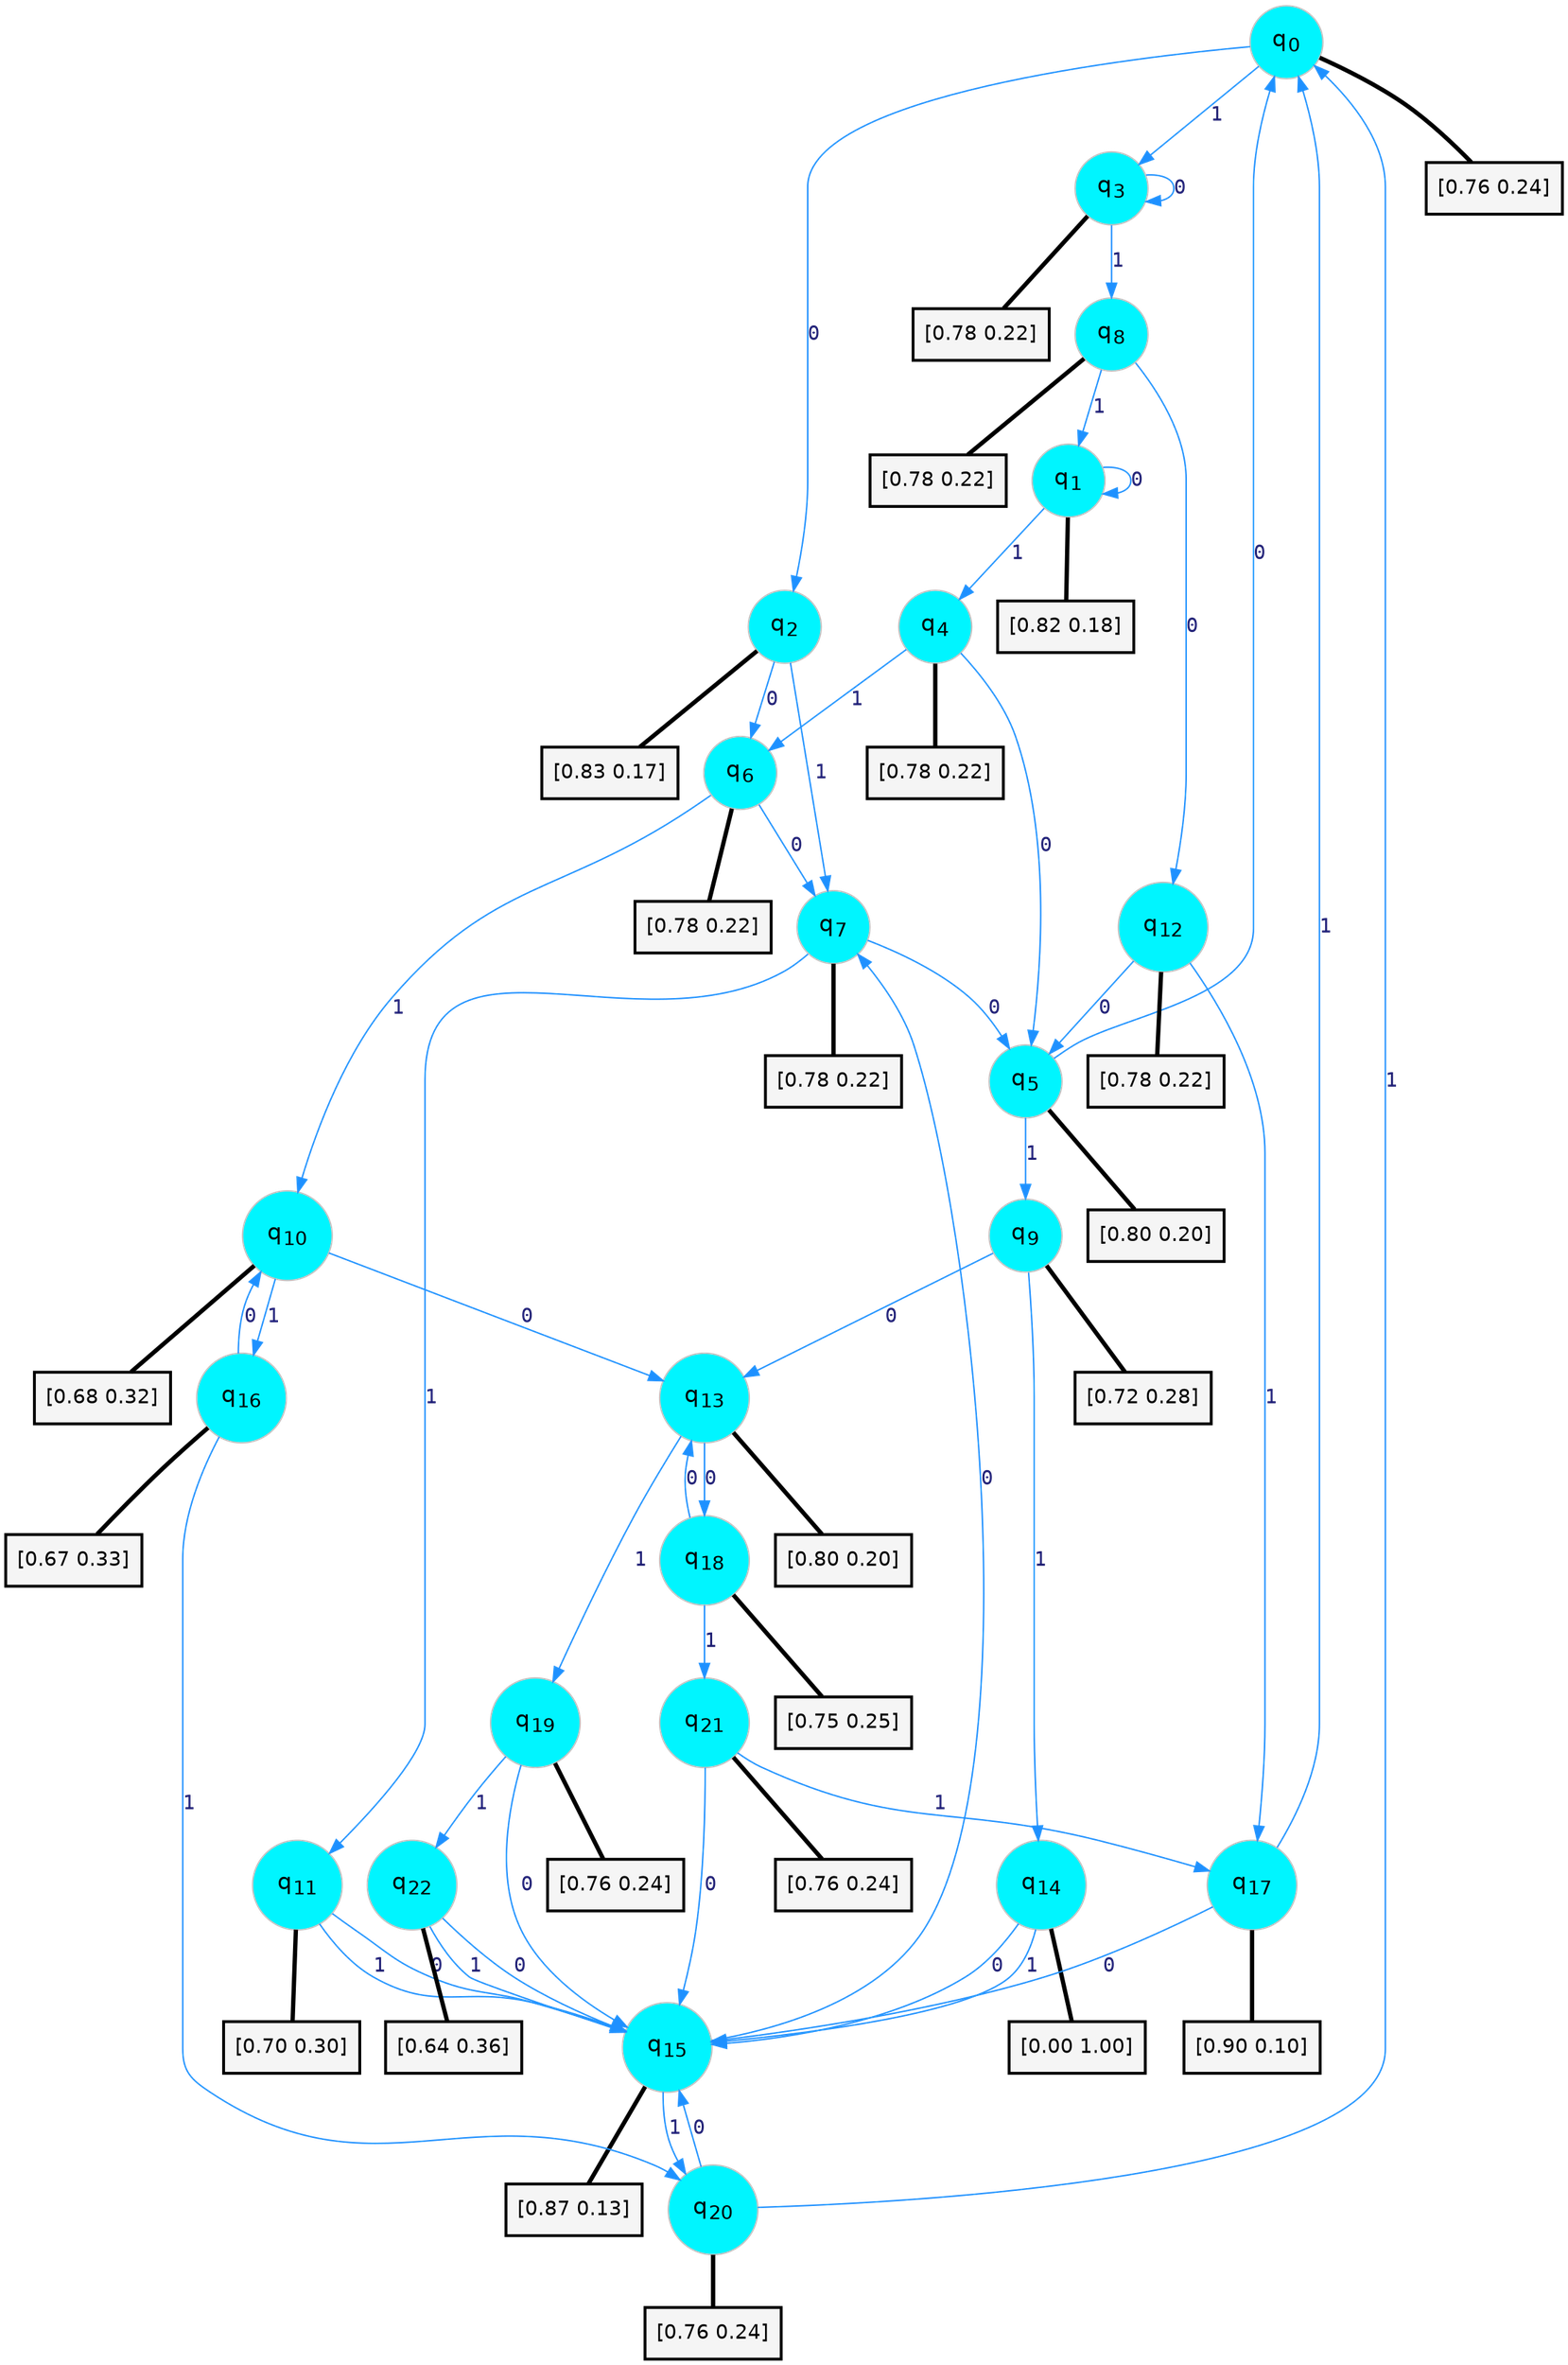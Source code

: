 digraph G {
graph [
bgcolor=transparent, dpi=300, rankdir=TD, size="40,25"];
node [
color=gray, fillcolor=turquoise1, fontcolor=black, fontname=Helvetica, fontsize=16, fontweight=bold, shape=circle, style=filled];
edge [
arrowsize=1, color=dodgerblue1, fontcolor=midnightblue, fontname=courier, fontweight=bold, penwidth=1, style=solid, weight=20];
0[label=<q<SUB>0</SUB>>];
1[label=<q<SUB>1</SUB>>];
2[label=<q<SUB>2</SUB>>];
3[label=<q<SUB>3</SUB>>];
4[label=<q<SUB>4</SUB>>];
5[label=<q<SUB>5</SUB>>];
6[label=<q<SUB>6</SUB>>];
7[label=<q<SUB>7</SUB>>];
8[label=<q<SUB>8</SUB>>];
9[label=<q<SUB>9</SUB>>];
10[label=<q<SUB>10</SUB>>];
11[label=<q<SUB>11</SUB>>];
12[label=<q<SUB>12</SUB>>];
13[label=<q<SUB>13</SUB>>];
14[label=<q<SUB>14</SUB>>];
15[label=<q<SUB>15</SUB>>];
16[label=<q<SUB>16</SUB>>];
17[label=<q<SUB>17</SUB>>];
18[label=<q<SUB>18</SUB>>];
19[label=<q<SUB>19</SUB>>];
20[label=<q<SUB>20</SUB>>];
21[label=<q<SUB>21</SUB>>];
22[label=<q<SUB>22</SUB>>];
23[label="[0.76 0.24]", shape=box,fontcolor=black, fontname=Helvetica, fontsize=14, penwidth=2, fillcolor=whitesmoke,color=black];
24[label="[0.82 0.18]", shape=box,fontcolor=black, fontname=Helvetica, fontsize=14, penwidth=2, fillcolor=whitesmoke,color=black];
25[label="[0.83 0.17]", shape=box,fontcolor=black, fontname=Helvetica, fontsize=14, penwidth=2, fillcolor=whitesmoke,color=black];
26[label="[0.78 0.22]", shape=box,fontcolor=black, fontname=Helvetica, fontsize=14, penwidth=2, fillcolor=whitesmoke,color=black];
27[label="[0.78 0.22]", shape=box,fontcolor=black, fontname=Helvetica, fontsize=14, penwidth=2, fillcolor=whitesmoke,color=black];
28[label="[0.80 0.20]", shape=box,fontcolor=black, fontname=Helvetica, fontsize=14, penwidth=2, fillcolor=whitesmoke,color=black];
29[label="[0.78 0.22]", shape=box,fontcolor=black, fontname=Helvetica, fontsize=14, penwidth=2, fillcolor=whitesmoke,color=black];
30[label="[0.78 0.22]", shape=box,fontcolor=black, fontname=Helvetica, fontsize=14, penwidth=2, fillcolor=whitesmoke,color=black];
31[label="[0.78 0.22]", shape=box,fontcolor=black, fontname=Helvetica, fontsize=14, penwidth=2, fillcolor=whitesmoke,color=black];
32[label="[0.72 0.28]", shape=box,fontcolor=black, fontname=Helvetica, fontsize=14, penwidth=2, fillcolor=whitesmoke,color=black];
33[label="[0.68 0.32]", shape=box,fontcolor=black, fontname=Helvetica, fontsize=14, penwidth=2, fillcolor=whitesmoke,color=black];
34[label="[0.70 0.30]", shape=box,fontcolor=black, fontname=Helvetica, fontsize=14, penwidth=2, fillcolor=whitesmoke,color=black];
35[label="[0.78 0.22]", shape=box,fontcolor=black, fontname=Helvetica, fontsize=14, penwidth=2, fillcolor=whitesmoke,color=black];
36[label="[0.80 0.20]", shape=box,fontcolor=black, fontname=Helvetica, fontsize=14, penwidth=2, fillcolor=whitesmoke,color=black];
37[label="[0.00 1.00]", shape=box,fontcolor=black, fontname=Helvetica, fontsize=14, penwidth=2, fillcolor=whitesmoke,color=black];
38[label="[0.87 0.13]", shape=box,fontcolor=black, fontname=Helvetica, fontsize=14, penwidth=2, fillcolor=whitesmoke,color=black];
39[label="[0.67 0.33]", shape=box,fontcolor=black, fontname=Helvetica, fontsize=14, penwidth=2, fillcolor=whitesmoke,color=black];
40[label="[0.90 0.10]", shape=box,fontcolor=black, fontname=Helvetica, fontsize=14, penwidth=2, fillcolor=whitesmoke,color=black];
41[label="[0.75 0.25]", shape=box,fontcolor=black, fontname=Helvetica, fontsize=14, penwidth=2, fillcolor=whitesmoke,color=black];
42[label="[0.76 0.24]", shape=box,fontcolor=black, fontname=Helvetica, fontsize=14, penwidth=2, fillcolor=whitesmoke,color=black];
43[label="[0.76 0.24]", shape=box,fontcolor=black, fontname=Helvetica, fontsize=14, penwidth=2, fillcolor=whitesmoke,color=black];
44[label="[0.76 0.24]", shape=box,fontcolor=black, fontname=Helvetica, fontsize=14, penwidth=2, fillcolor=whitesmoke,color=black];
45[label="[0.64 0.36]", shape=box,fontcolor=black, fontname=Helvetica, fontsize=14, penwidth=2, fillcolor=whitesmoke,color=black];
0->2 [label=0];
0->3 [label=1];
0->23 [arrowhead=none, penwidth=3,color=black];
1->1 [label=0];
1->4 [label=1];
1->24 [arrowhead=none, penwidth=3,color=black];
2->6 [label=0];
2->7 [label=1];
2->25 [arrowhead=none, penwidth=3,color=black];
3->3 [label=0];
3->8 [label=1];
3->26 [arrowhead=none, penwidth=3,color=black];
4->5 [label=0];
4->6 [label=1];
4->27 [arrowhead=none, penwidth=3,color=black];
5->0 [label=0];
5->9 [label=1];
5->28 [arrowhead=none, penwidth=3,color=black];
6->7 [label=0];
6->10 [label=1];
6->29 [arrowhead=none, penwidth=3,color=black];
7->5 [label=0];
7->11 [label=1];
7->30 [arrowhead=none, penwidth=3,color=black];
8->12 [label=0];
8->1 [label=1];
8->31 [arrowhead=none, penwidth=3,color=black];
9->13 [label=0];
9->14 [label=1];
9->32 [arrowhead=none, penwidth=3,color=black];
10->13 [label=0];
10->16 [label=1];
10->33 [arrowhead=none, penwidth=3,color=black];
11->15 [label=0];
11->15 [label=1];
11->34 [arrowhead=none, penwidth=3,color=black];
12->5 [label=0];
12->17 [label=1];
12->35 [arrowhead=none, penwidth=3,color=black];
13->18 [label=0];
13->19 [label=1];
13->36 [arrowhead=none, penwidth=3,color=black];
14->15 [label=0];
14->15 [label=1];
14->37 [arrowhead=none, penwidth=3,color=black];
15->7 [label=0];
15->20 [label=1];
15->38 [arrowhead=none, penwidth=3,color=black];
16->10 [label=0];
16->20 [label=1];
16->39 [arrowhead=none, penwidth=3,color=black];
17->15 [label=0];
17->0 [label=1];
17->40 [arrowhead=none, penwidth=3,color=black];
18->13 [label=0];
18->21 [label=1];
18->41 [arrowhead=none, penwidth=3,color=black];
19->15 [label=0];
19->22 [label=1];
19->42 [arrowhead=none, penwidth=3,color=black];
20->15 [label=0];
20->0 [label=1];
20->43 [arrowhead=none, penwidth=3,color=black];
21->15 [label=0];
21->17 [label=1];
21->44 [arrowhead=none, penwidth=3,color=black];
22->15 [label=0];
22->15 [label=1];
22->45 [arrowhead=none, penwidth=3,color=black];
}
